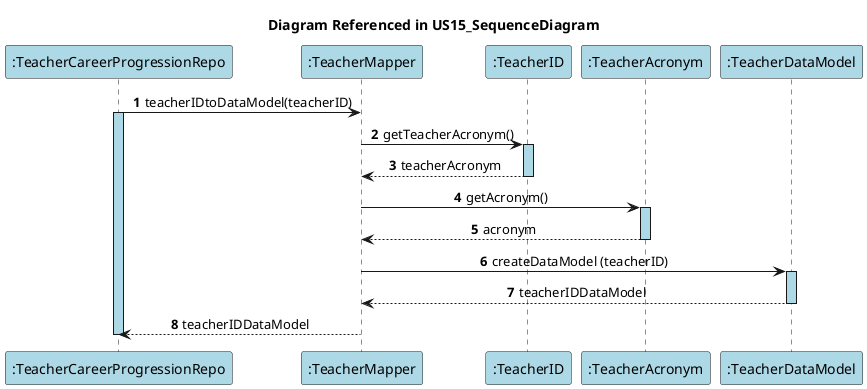 @startuml
autonumber
skinparam sequenceMessageAlign center
skinparam sequenceLifeLineBackgroundColor lightblue
title Diagram Referenced in US15_SequenceDiagram

participant ":TeacherCareerProgressionRepo" as TCPRepo #lightblue
participant ":TeacherMapper" as TMapper #lightblue
participant ":TeacherID" as TID #lightblue
participant ":TeacherAcronym" as TAVO #lightblue
participant ":TeacherDataModel" as TDM #lightblue

TCPRepo -> TMapper : teacherIDtoDataModel(teacherID)
activate TCPRepo
TMapper -> TID : getTeacherAcronym()
activate TID
TID --> TMapper : teacherAcronym
deactivate TID
TMapper -> TAVO : getAcronym()
activate TAVO
TAVO --> TMapper :acronym
deactivate TAVO
TMapper ->TDM : createDataModel (teacherID)
activate TDM


TDM --> TMapper : teacherIDDataModel
deactivate TDM
TMapper --> TCPRepo :teacherIDDataModel
deactivate TCPRepo
@enduml
